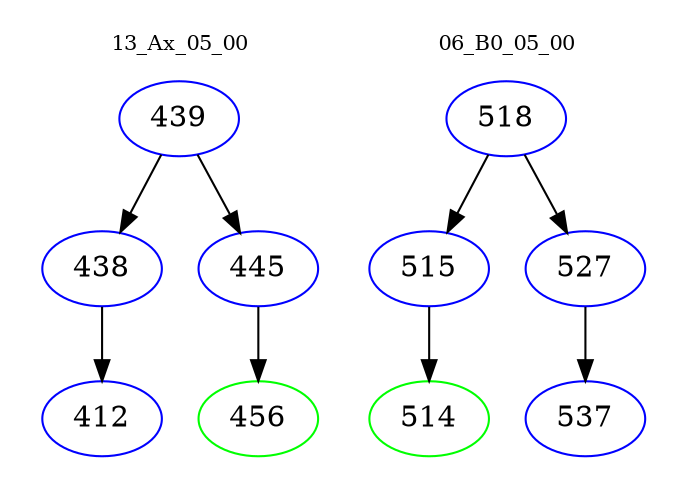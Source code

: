 digraph{
subgraph cluster_0 {
color = white
label = "13_Ax_05_00";
fontsize=10;
T0_439 [label="439", color="blue"]
T0_439 -> T0_438 [color="black"]
T0_438 [label="438", color="blue"]
T0_438 -> T0_412 [color="black"]
T0_412 [label="412", color="blue"]
T0_439 -> T0_445 [color="black"]
T0_445 [label="445", color="blue"]
T0_445 -> T0_456 [color="black"]
T0_456 [label="456", color="green"]
}
subgraph cluster_1 {
color = white
label = "06_B0_05_00";
fontsize=10;
T1_518 [label="518", color="blue"]
T1_518 -> T1_515 [color="black"]
T1_515 [label="515", color="blue"]
T1_515 -> T1_514 [color="black"]
T1_514 [label="514", color="green"]
T1_518 -> T1_527 [color="black"]
T1_527 [label="527", color="blue"]
T1_527 -> T1_537 [color="black"]
T1_537 [label="537", color="blue"]
}
}
